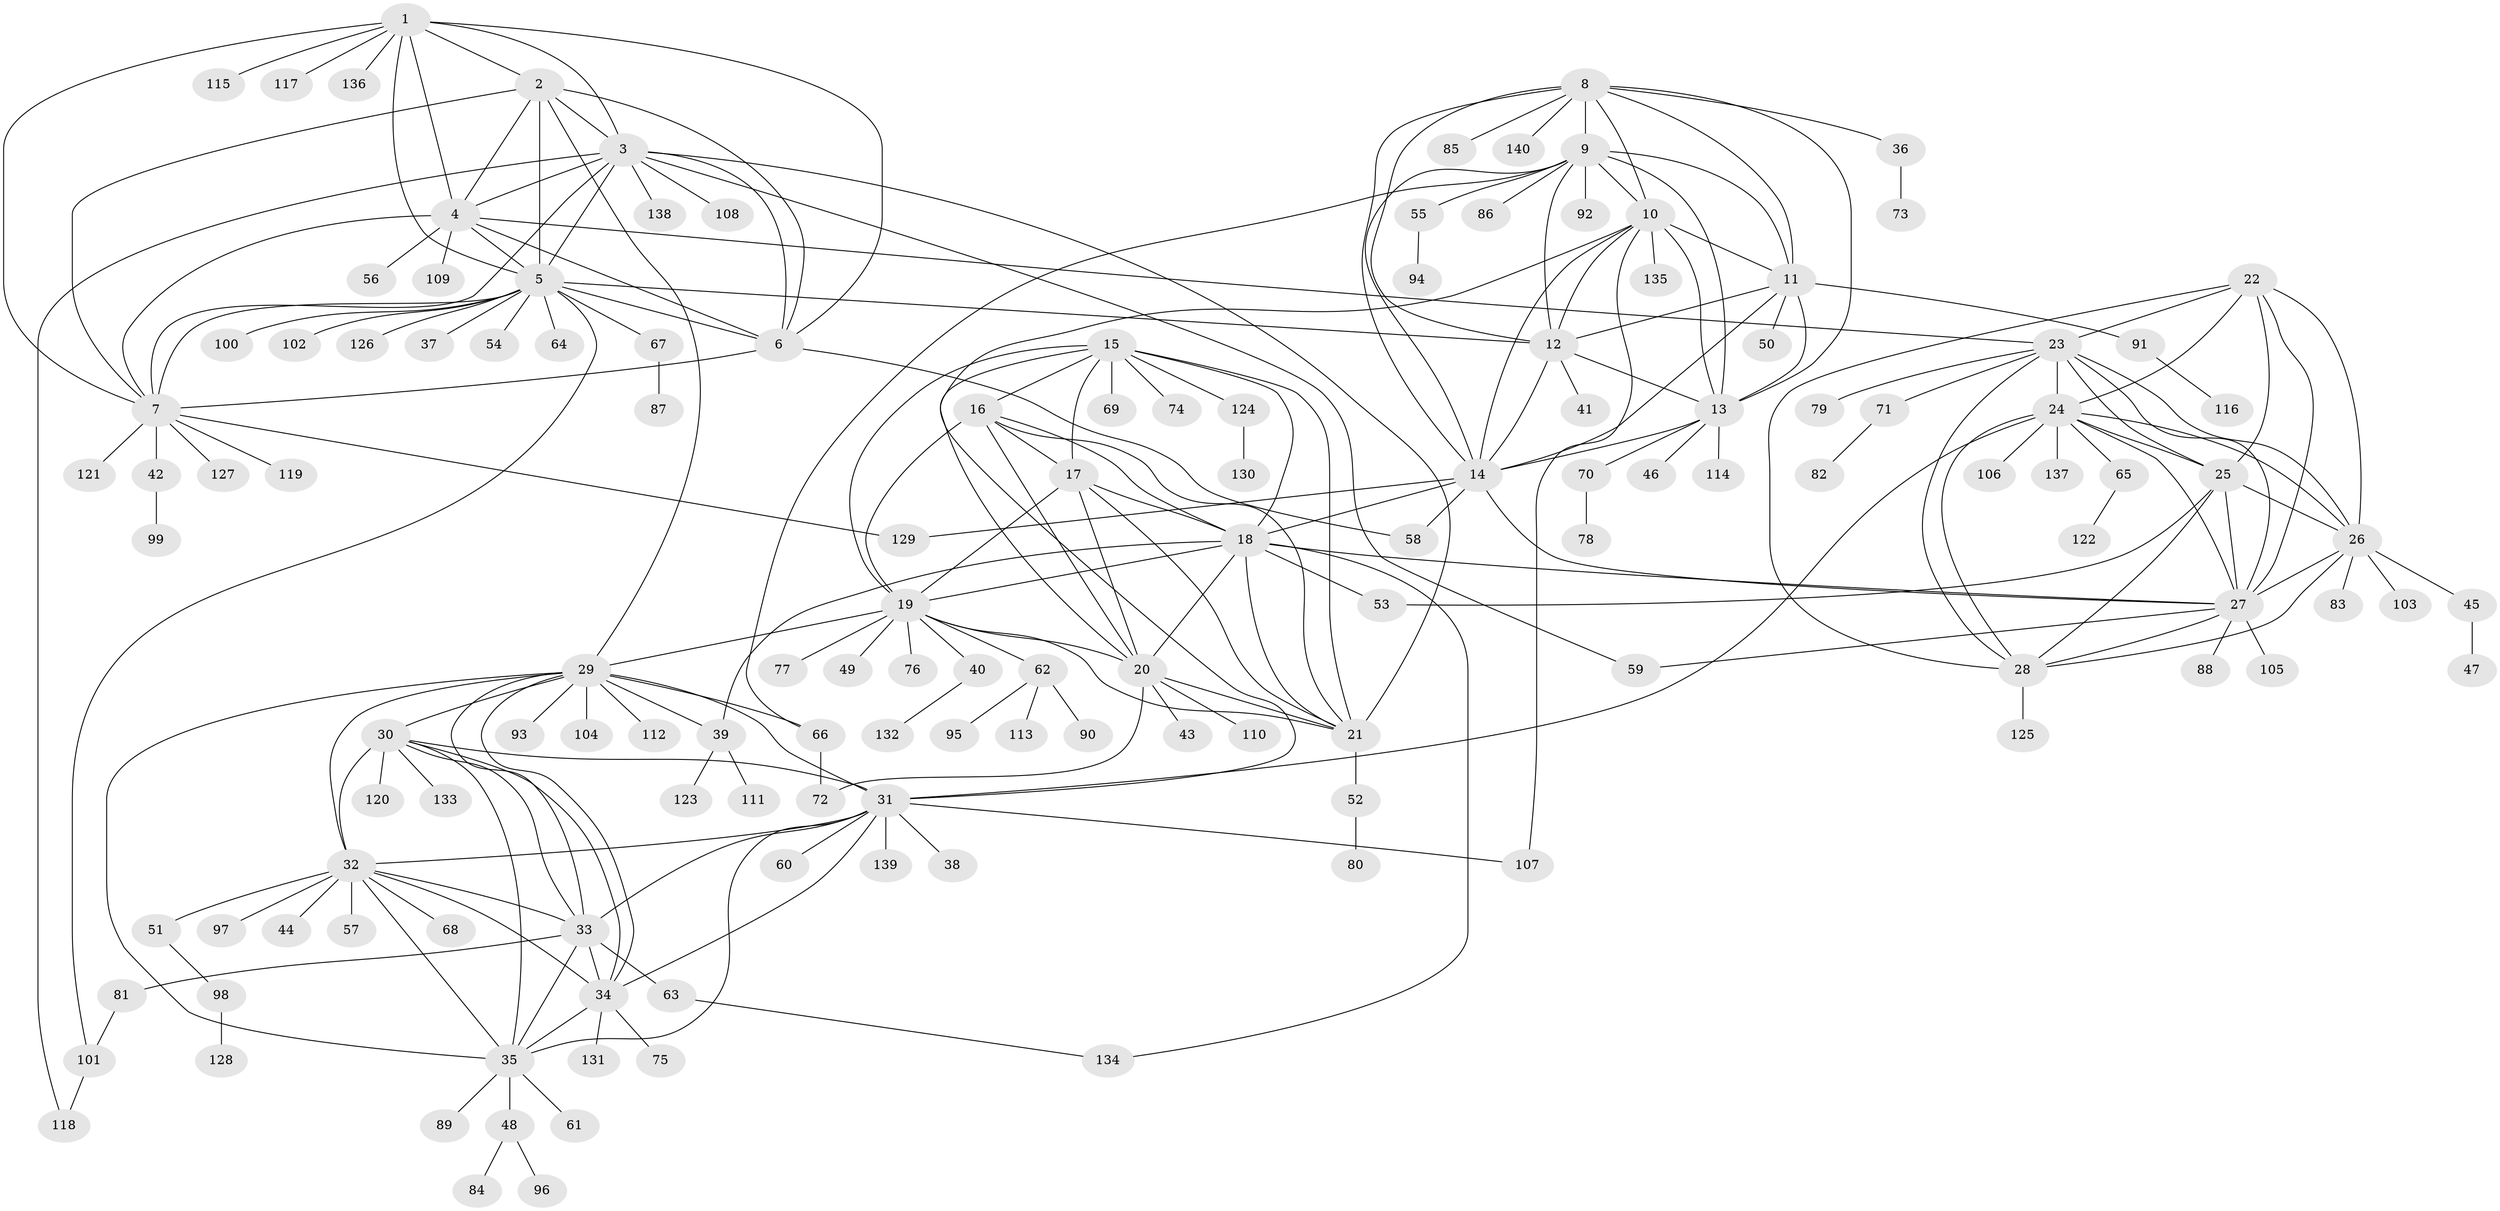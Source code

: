 // coarse degree distribution, {9: 0.02040816326530612, 5: 0.01020408163265306, 12: 0.02040816326530612, 8: 0.01020408163265306, 6: 0.02040816326530612, 13: 0.02040816326530612, 2: 0.11224489795918367, 10: 0.01020408163265306, 3: 0.02040816326530612, 11: 0.01020408163265306, 20: 0.01020408163265306, 7: 0.01020408163265306, 1: 0.7244897959183674}
// Generated by graph-tools (version 1.1) at 2025/57/03/04/25 21:57:17]
// undirected, 140 vertices, 231 edges
graph export_dot {
graph [start="1"]
  node [color=gray90,style=filled];
  1;
  2;
  3;
  4;
  5;
  6;
  7;
  8;
  9;
  10;
  11;
  12;
  13;
  14;
  15;
  16;
  17;
  18;
  19;
  20;
  21;
  22;
  23;
  24;
  25;
  26;
  27;
  28;
  29;
  30;
  31;
  32;
  33;
  34;
  35;
  36;
  37;
  38;
  39;
  40;
  41;
  42;
  43;
  44;
  45;
  46;
  47;
  48;
  49;
  50;
  51;
  52;
  53;
  54;
  55;
  56;
  57;
  58;
  59;
  60;
  61;
  62;
  63;
  64;
  65;
  66;
  67;
  68;
  69;
  70;
  71;
  72;
  73;
  74;
  75;
  76;
  77;
  78;
  79;
  80;
  81;
  82;
  83;
  84;
  85;
  86;
  87;
  88;
  89;
  90;
  91;
  92;
  93;
  94;
  95;
  96;
  97;
  98;
  99;
  100;
  101;
  102;
  103;
  104;
  105;
  106;
  107;
  108;
  109;
  110;
  111;
  112;
  113;
  114;
  115;
  116;
  117;
  118;
  119;
  120;
  121;
  122;
  123;
  124;
  125;
  126;
  127;
  128;
  129;
  130;
  131;
  132;
  133;
  134;
  135;
  136;
  137;
  138;
  139;
  140;
  1 -- 2;
  1 -- 3;
  1 -- 4;
  1 -- 5;
  1 -- 6;
  1 -- 7;
  1 -- 115;
  1 -- 117;
  1 -- 136;
  2 -- 3;
  2 -- 4;
  2 -- 5;
  2 -- 6;
  2 -- 7;
  2 -- 29;
  3 -- 4;
  3 -- 5;
  3 -- 6;
  3 -- 7;
  3 -- 21;
  3 -- 59;
  3 -- 108;
  3 -- 118;
  3 -- 138;
  4 -- 5;
  4 -- 6;
  4 -- 7;
  4 -- 23;
  4 -- 56;
  4 -- 109;
  5 -- 6;
  5 -- 7;
  5 -- 12;
  5 -- 37;
  5 -- 54;
  5 -- 64;
  5 -- 67;
  5 -- 100;
  5 -- 101;
  5 -- 102;
  5 -- 126;
  6 -- 7;
  6 -- 58;
  7 -- 42;
  7 -- 119;
  7 -- 121;
  7 -- 127;
  7 -- 129;
  8 -- 9;
  8 -- 10;
  8 -- 11;
  8 -- 12;
  8 -- 13;
  8 -- 14;
  8 -- 36;
  8 -- 85;
  8 -- 140;
  9 -- 10;
  9 -- 11;
  9 -- 12;
  9 -- 13;
  9 -- 14;
  9 -- 55;
  9 -- 66;
  9 -- 86;
  9 -- 92;
  10 -- 11;
  10 -- 12;
  10 -- 13;
  10 -- 14;
  10 -- 31;
  10 -- 107;
  10 -- 135;
  11 -- 12;
  11 -- 13;
  11 -- 14;
  11 -- 50;
  11 -- 91;
  12 -- 13;
  12 -- 14;
  12 -- 41;
  13 -- 14;
  13 -- 46;
  13 -- 70;
  13 -- 114;
  14 -- 18;
  14 -- 27;
  14 -- 58;
  14 -- 129;
  15 -- 16;
  15 -- 17;
  15 -- 18;
  15 -- 19;
  15 -- 20;
  15 -- 21;
  15 -- 69;
  15 -- 74;
  15 -- 124;
  16 -- 17;
  16 -- 18;
  16 -- 19;
  16 -- 20;
  16 -- 21;
  17 -- 18;
  17 -- 19;
  17 -- 20;
  17 -- 21;
  18 -- 19;
  18 -- 20;
  18 -- 21;
  18 -- 27;
  18 -- 39;
  18 -- 53;
  18 -- 134;
  19 -- 20;
  19 -- 21;
  19 -- 29;
  19 -- 40;
  19 -- 49;
  19 -- 62;
  19 -- 76;
  19 -- 77;
  20 -- 21;
  20 -- 43;
  20 -- 72;
  20 -- 110;
  21 -- 52;
  22 -- 23;
  22 -- 24;
  22 -- 25;
  22 -- 26;
  22 -- 27;
  22 -- 28;
  23 -- 24;
  23 -- 25;
  23 -- 26;
  23 -- 27;
  23 -- 28;
  23 -- 71;
  23 -- 79;
  24 -- 25;
  24 -- 26;
  24 -- 27;
  24 -- 28;
  24 -- 31;
  24 -- 65;
  24 -- 106;
  24 -- 137;
  25 -- 26;
  25 -- 27;
  25 -- 28;
  25 -- 53;
  26 -- 27;
  26 -- 28;
  26 -- 45;
  26 -- 83;
  26 -- 103;
  27 -- 28;
  27 -- 59;
  27 -- 88;
  27 -- 105;
  28 -- 125;
  29 -- 30;
  29 -- 31;
  29 -- 32;
  29 -- 33;
  29 -- 34;
  29 -- 35;
  29 -- 39;
  29 -- 66;
  29 -- 93;
  29 -- 104;
  29 -- 112;
  30 -- 31;
  30 -- 32;
  30 -- 33;
  30 -- 34;
  30 -- 35;
  30 -- 120;
  30 -- 133;
  31 -- 32;
  31 -- 33;
  31 -- 34;
  31 -- 35;
  31 -- 38;
  31 -- 60;
  31 -- 107;
  31 -- 139;
  32 -- 33;
  32 -- 34;
  32 -- 35;
  32 -- 44;
  32 -- 51;
  32 -- 57;
  32 -- 68;
  32 -- 97;
  33 -- 34;
  33 -- 35;
  33 -- 63;
  33 -- 81;
  34 -- 35;
  34 -- 75;
  34 -- 131;
  35 -- 48;
  35 -- 61;
  35 -- 89;
  36 -- 73;
  39 -- 111;
  39 -- 123;
  40 -- 132;
  42 -- 99;
  45 -- 47;
  48 -- 84;
  48 -- 96;
  51 -- 98;
  52 -- 80;
  55 -- 94;
  62 -- 90;
  62 -- 95;
  62 -- 113;
  63 -- 134;
  65 -- 122;
  66 -- 72;
  67 -- 87;
  70 -- 78;
  71 -- 82;
  81 -- 101;
  91 -- 116;
  98 -- 128;
  101 -- 118;
  124 -- 130;
}
